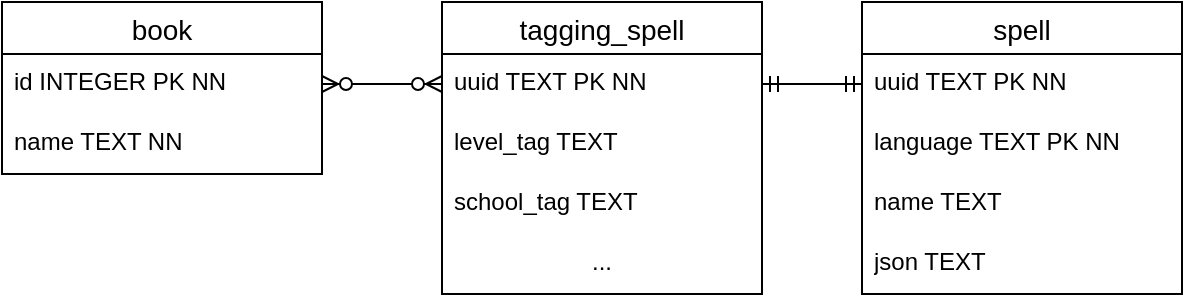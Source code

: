 <mxfile version="24.6.4" type="device">
  <diagram name="Страница — 1" id="YhwHDPUBxlLr9bLV_Kwg">
    <mxGraphModel dx="964" dy="487" grid="1" gridSize="10" guides="1" tooltips="1" connect="1" arrows="1" fold="1" page="1" pageScale="1" pageWidth="827" pageHeight="1169" math="0" shadow="0">
      <root>
        <mxCell id="0" />
        <mxCell id="1" parent="0" />
        <mxCell id="p56xtCETFKAWli4N4ZXM-1" value="book" style="swimlane;fontStyle=0;childLayout=stackLayout;horizontal=1;startSize=26;horizontalStack=0;resizeParent=1;resizeParentMax=0;resizeLast=0;collapsible=1;marginBottom=0;align=center;fontSize=14;" parent="1" vertex="1">
          <mxGeometry x="70" y="90" width="160" height="86" as="geometry" />
        </mxCell>
        <mxCell id="p56xtCETFKAWli4N4ZXM-2" value="id INTEGER PK NN" style="text;strokeColor=none;fillColor=none;spacingLeft=4;spacingRight=4;overflow=hidden;rotatable=0;points=[[0,0.5],[1,0.5]];portConstraint=eastwest;fontSize=12;whiteSpace=wrap;html=1;" parent="p56xtCETFKAWli4N4ZXM-1" vertex="1">
          <mxGeometry y="26" width="160" height="30" as="geometry" />
        </mxCell>
        <mxCell id="p56xtCETFKAWli4N4ZXM-3" value="name TEXT NN" style="text;strokeColor=none;fillColor=none;spacingLeft=4;spacingRight=4;overflow=hidden;rotatable=0;points=[[0,0.5],[1,0.5]];portConstraint=eastwest;fontSize=12;whiteSpace=wrap;html=1;" parent="p56xtCETFKAWli4N4ZXM-1" vertex="1">
          <mxGeometry y="56" width="160" height="30" as="geometry" />
        </mxCell>
        <mxCell id="p56xtCETFKAWli4N4ZXM-5" value="tagging_spell" style="swimlane;fontStyle=0;childLayout=stackLayout;horizontal=1;startSize=26;horizontalStack=0;resizeParent=1;resizeParentMax=0;resizeLast=0;collapsible=1;marginBottom=0;align=center;fontSize=14;" parent="1" vertex="1">
          <mxGeometry x="290" y="90" width="160" height="146" as="geometry" />
        </mxCell>
        <mxCell id="p56xtCETFKAWli4N4ZXM-6" value="uuid TEXT PK NN" style="text;strokeColor=none;fillColor=none;spacingLeft=4;spacingRight=4;overflow=hidden;rotatable=0;points=[[0,0.5],[1,0.5]];portConstraint=eastwest;fontSize=12;whiteSpace=wrap;html=1;" parent="p56xtCETFKAWli4N4ZXM-5" vertex="1">
          <mxGeometry y="26" width="160" height="30" as="geometry" />
        </mxCell>
        <mxCell id="p56xtCETFKAWli4N4ZXM-7" value="level_tag TEXT" style="text;strokeColor=none;fillColor=none;spacingLeft=4;spacingRight=4;overflow=hidden;rotatable=0;points=[[0,0.5],[1,0.5]];portConstraint=eastwest;fontSize=12;whiteSpace=wrap;html=1;" parent="p56xtCETFKAWli4N4ZXM-5" vertex="1">
          <mxGeometry y="56" width="160" height="30" as="geometry" />
        </mxCell>
        <mxCell id="p56xtCETFKAWli4N4ZXM-8" value="school_tag TEXT" style="text;strokeColor=none;fillColor=none;spacingLeft=4;spacingRight=4;overflow=hidden;rotatable=0;points=[[0,0.5],[1,0.5]];portConstraint=eastwest;fontSize=12;whiteSpace=wrap;html=1;" parent="p56xtCETFKAWli4N4ZXM-5" vertex="1">
          <mxGeometry y="86" width="160" height="30" as="geometry" />
        </mxCell>
        <mxCell id="aJO0uuLw8QPtb1mjsL44-11" value="..." style="text;strokeColor=none;fillColor=none;spacingLeft=4;spacingRight=4;overflow=hidden;rotatable=0;points=[[0,0.5],[1,0.5]];portConstraint=eastwest;fontSize=12;whiteSpace=wrap;html=1;align=center;" vertex="1" parent="p56xtCETFKAWli4N4ZXM-5">
          <mxGeometry y="116" width="160" height="30" as="geometry" />
        </mxCell>
        <mxCell id="p56xtCETFKAWli4N4ZXM-10" value="" style="edgeStyle=entityRelationEdgeStyle;fontSize=12;html=1;endArrow=ERzeroToMany;endFill=1;startArrow=ERzeroToMany;rounded=0;" parent="1" source="p56xtCETFKAWli4N4ZXM-2" target="p56xtCETFKAWli4N4ZXM-6" edge="1">
          <mxGeometry width="100" height="100" relative="1" as="geometry">
            <mxPoint x="230" y="350" as="sourcePoint" />
            <mxPoint x="330" y="250" as="targetPoint" />
          </mxGeometry>
        </mxCell>
        <mxCell id="aJO0uuLw8QPtb1mjsL44-1" value="spell" style="swimlane;fontStyle=0;childLayout=stackLayout;horizontal=1;startSize=26;horizontalStack=0;resizeParent=1;resizeParentMax=0;resizeLast=0;collapsible=1;marginBottom=0;align=center;fontSize=14;" vertex="1" parent="1">
          <mxGeometry x="500" y="90" width="160" height="146" as="geometry" />
        </mxCell>
        <mxCell id="aJO0uuLw8QPtb1mjsL44-2" value="uuid TEXT PK NN" style="text;strokeColor=none;fillColor=none;spacingLeft=4;spacingRight=4;overflow=hidden;rotatable=0;points=[[0,0.5],[1,0.5]];portConstraint=eastwest;fontSize=12;whiteSpace=wrap;html=1;" vertex="1" parent="aJO0uuLw8QPtb1mjsL44-1">
          <mxGeometry y="26" width="160" height="30" as="geometry" />
        </mxCell>
        <mxCell id="aJO0uuLw8QPtb1mjsL44-12" value="language TEXT PK NN" style="text;strokeColor=none;fillColor=none;spacingLeft=4;spacingRight=4;overflow=hidden;rotatable=0;points=[[0,0.5],[1,0.5]];portConstraint=eastwest;fontSize=12;whiteSpace=wrap;html=1;" vertex="1" parent="aJO0uuLw8QPtb1mjsL44-1">
          <mxGeometry y="56" width="160" height="30" as="geometry" />
        </mxCell>
        <mxCell id="aJO0uuLw8QPtb1mjsL44-3" value="name TEXT" style="text;strokeColor=none;fillColor=none;spacingLeft=4;spacingRight=4;overflow=hidden;rotatable=0;points=[[0,0.5],[1,0.5]];portConstraint=eastwest;fontSize=12;whiteSpace=wrap;html=1;" vertex="1" parent="aJO0uuLw8QPtb1mjsL44-1">
          <mxGeometry y="86" width="160" height="30" as="geometry" />
        </mxCell>
        <mxCell id="aJO0uuLw8QPtb1mjsL44-10" value="json TEXT" style="text;strokeColor=none;fillColor=none;spacingLeft=4;spacingRight=4;overflow=hidden;rotatable=0;points=[[0,0.5],[1,0.5]];portConstraint=eastwest;fontSize=12;whiteSpace=wrap;html=1;" vertex="1" parent="aJO0uuLw8QPtb1mjsL44-1">
          <mxGeometry y="116" width="160" height="30" as="geometry" />
        </mxCell>
        <mxCell id="aJO0uuLw8QPtb1mjsL44-5" value="" style="edgeStyle=entityRelationEdgeStyle;fontSize=12;html=1;endArrow=ERmandOne;startArrow=ERmandOne;rounded=0;exitX=1;exitY=0.5;exitDx=0;exitDy=0;entryX=0;entryY=0.5;entryDx=0;entryDy=0;" edge="1" parent="1" source="p56xtCETFKAWli4N4ZXM-6" target="aJO0uuLw8QPtb1mjsL44-2">
          <mxGeometry width="100" height="100" relative="1" as="geometry">
            <mxPoint x="410" y="270" as="sourcePoint" />
            <mxPoint x="510" y="170" as="targetPoint" />
          </mxGeometry>
        </mxCell>
      </root>
    </mxGraphModel>
  </diagram>
</mxfile>

